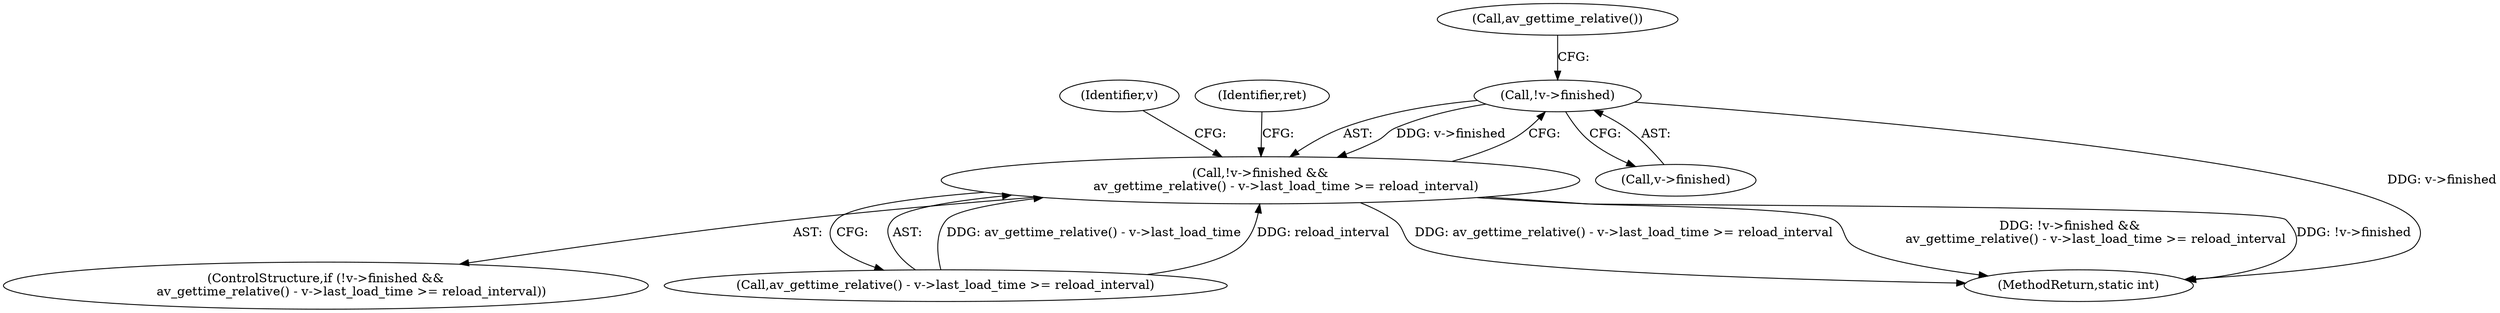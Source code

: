 digraph "0_FFmpeg_7ec414892ddcad88313848494b6fc5f437c9ca4a@pointer" {
"1000229" [label="(Call,!v->finished)"];
"1000228" [label="(Call,!v->finished &&\n             av_gettime_relative() - v->last_load_time >= reload_interval)"];
"1000275" [label="(Identifier,v)"];
"1000229" [label="(Call,!v->finished)"];
"1000233" [label="(Call,av_gettime_relative() - v->last_load_time >= reload_interval)"];
"1000235" [label="(Call,av_gettime_relative())"];
"1000228" [label="(Call,!v->finished &&\n             av_gettime_relative() - v->last_load_time >= reload_interval)"];
"1000227" [label="(ControlStructure,if (!v->finished &&\n             av_gettime_relative() - v->last_load_time >= reload_interval))"];
"1000230" [label="(Call,v->finished)"];
"1000244" [label="(Identifier,ret)"];
"1000473" [label="(MethodReturn,static int)"];
"1000229" -> "1000228"  [label="AST: "];
"1000229" -> "1000230"  [label="CFG: "];
"1000230" -> "1000229"  [label="AST: "];
"1000235" -> "1000229"  [label="CFG: "];
"1000228" -> "1000229"  [label="CFG: "];
"1000229" -> "1000473"  [label="DDG: v->finished"];
"1000229" -> "1000228"  [label="DDG: v->finished"];
"1000228" -> "1000227"  [label="AST: "];
"1000228" -> "1000233"  [label="CFG: "];
"1000233" -> "1000228"  [label="AST: "];
"1000244" -> "1000228"  [label="CFG: "];
"1000275" -> "1000228"  [label="CFG: "];
"1000228" -> "1000473"  [label="DDG: av_gettime_relative() - v->last_load_time >= reload_interval"];
"1000228" -> "1000473"  [label="DDG: !v->finished &&\n             av_gettime_relative() - v->last_load_time >= reload_interval"];
"1000228" -> "1000473"  [label="DDG: !v->finished"];
"1000233" -> "1000228"  [label="DDG: av_gettime_relative() - v->last_load_time"];
"1000233" -> "1000228"  [label="DDG: reload_interval"];
}
